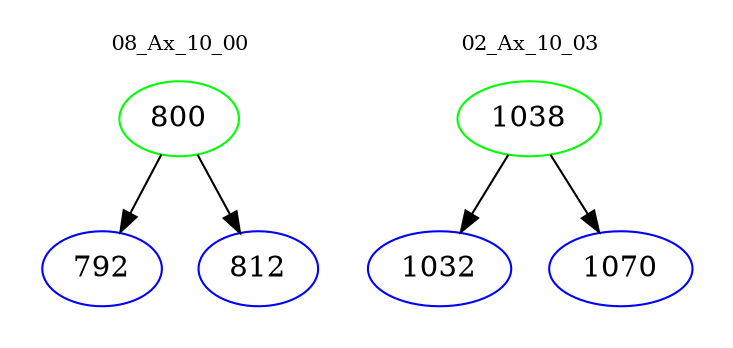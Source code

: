 digraph{
subgraph cluster_0 {
color = white
label = "08_Ax_10_00";
fontsize=10;
T0_800 [label="800", color="green"]
T0_800 -> T0_792 [color="black"]
T0_792 [label="792", color="blue"]
T0_800 -> T0_812 [color="black"]
T0_812 [label="812", color="blue"]
}
subgraph cluster_1 {
color = white
label = "02_Ax_10_03";
fontsize=10;
T1_1038 [label="1038", color="green"]
T1_1038 -> T1_1032 [color="black"]
T1_1032 [label="1032", color="blue"]
T1_1038 -> T1_1070 [color="black"]
T1_1070 [label="1070", color="blue"]
}
}
